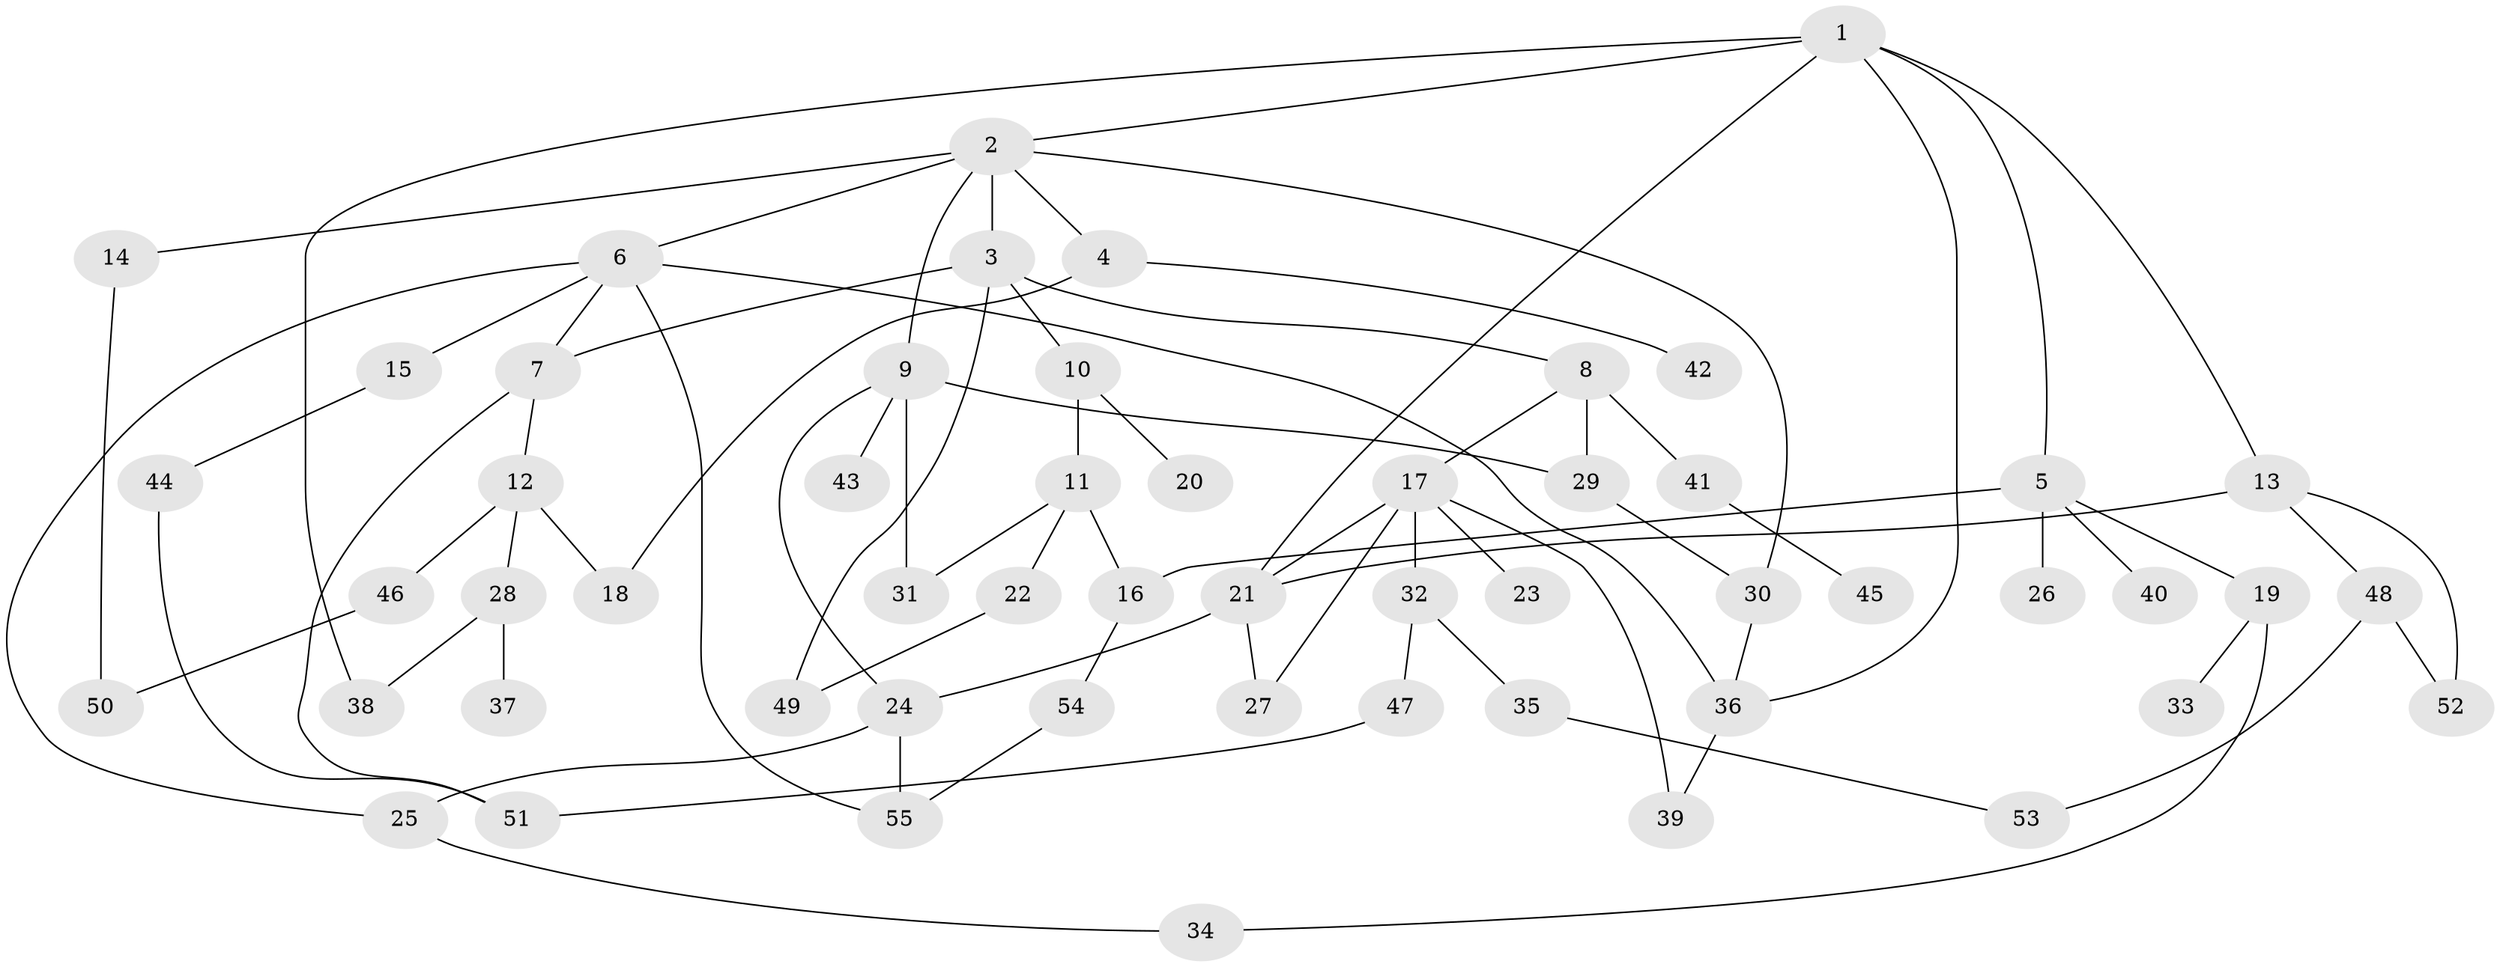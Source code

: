 // coarse degree distribution, {10: 0.02857142857142857, 5: 0.08571428571428572, 2: 0.2857142857142857, 4: 0.2, 7: 0.02857142857142857, 6: 0.02857142857142857, 3: 0.17142857142857143, 1: 0.17142857142857143}
// Generated by graph-tools (version 1.1) at 2025/23/03/03/25 07:23:30]
// undirected, 55 vertices, 78 edges
graph export_dot {
graph [start="1"]
  node [color=gray90,style=filled];
  1;
  2;
  3;
  4;
  5;
  6;
  7;
  8;
  9;
  10;
  11;
  12;
  13;
  14;
  15;
  16;
  17;
  18;
  19;
  20;
  21;
  22;
  23;
  24;
  25;
  26;
  27;
  28;
  29;
  30;
  31;
  32;
  33;
  34;
  35;
  36;
  37;
  38;
  39;
  40;
  41;
  42;
  43;
  44;
  45;
  46;
  47;
  48;
  49;
  50;
  51;
  52;
  53;
  54;
  55;
  1 -- 2;
  1 -- 5;
  1 -- 13;
  1 -- 38;
  1 -- 36;
  1 -- 21;
  2 -- 3;
  2 -- 4;
  2 -- 6;
  2 -- 9;
  2 -- 14;
  2 -- 30;
  3 -- 8;
  3 -- 10;
  3 -- 49;
  3 -- 7;
  4 -- 18;
  4 -- 42;
  5 -- 19;
  5 -- 26;
  5 -- 40;
  5 -- 16;
  6 -- 7;
  6 -- 15;
  6 -- 25;
  6 -- 36;
  6 -- 55;
  7 -- 12;
  7 -- 51;
  8 -- 17;
  8 -- 41;
  8 -- 29;
  9 -- 24;
  9 -- 29;
  9 -- 43;
  9 -- 31;
  10 -- 11;
  10 -- 20;
  11 -- 16;
  11 -- 22;
  11 -- 31;
  12 -- 28;
  12 -- 46;
  12 -- 18;
  13 -- 48;
  13 -- 21;
  13 -- 52;
  14 -- 50;
  15 -- 44;
  16 -- 54;
  17 -- 21;
  17 -- 23;
  17 -- 32;
  17 -- 39;
  17 -- 27;
  19 -- 33;
  19 -- 34;
  21 -- 27;
  21 -- 24;
  22 -- 49;
  24 -- 25;
  24 -- 55;
  25 -- 34;
  28 -- 37;
  28 -- 38;
  29 -- 30;
  30 -- 36;
  32 -- 35;
  32 -- 47;
  35 -- 53;
  36 -- 39;
  41 -- 45;
  44 -- 51;
  46 -- 50;
  47 -- 51;
  48 -- 52;
  48 -- 53;
  54 -- 55;
}
